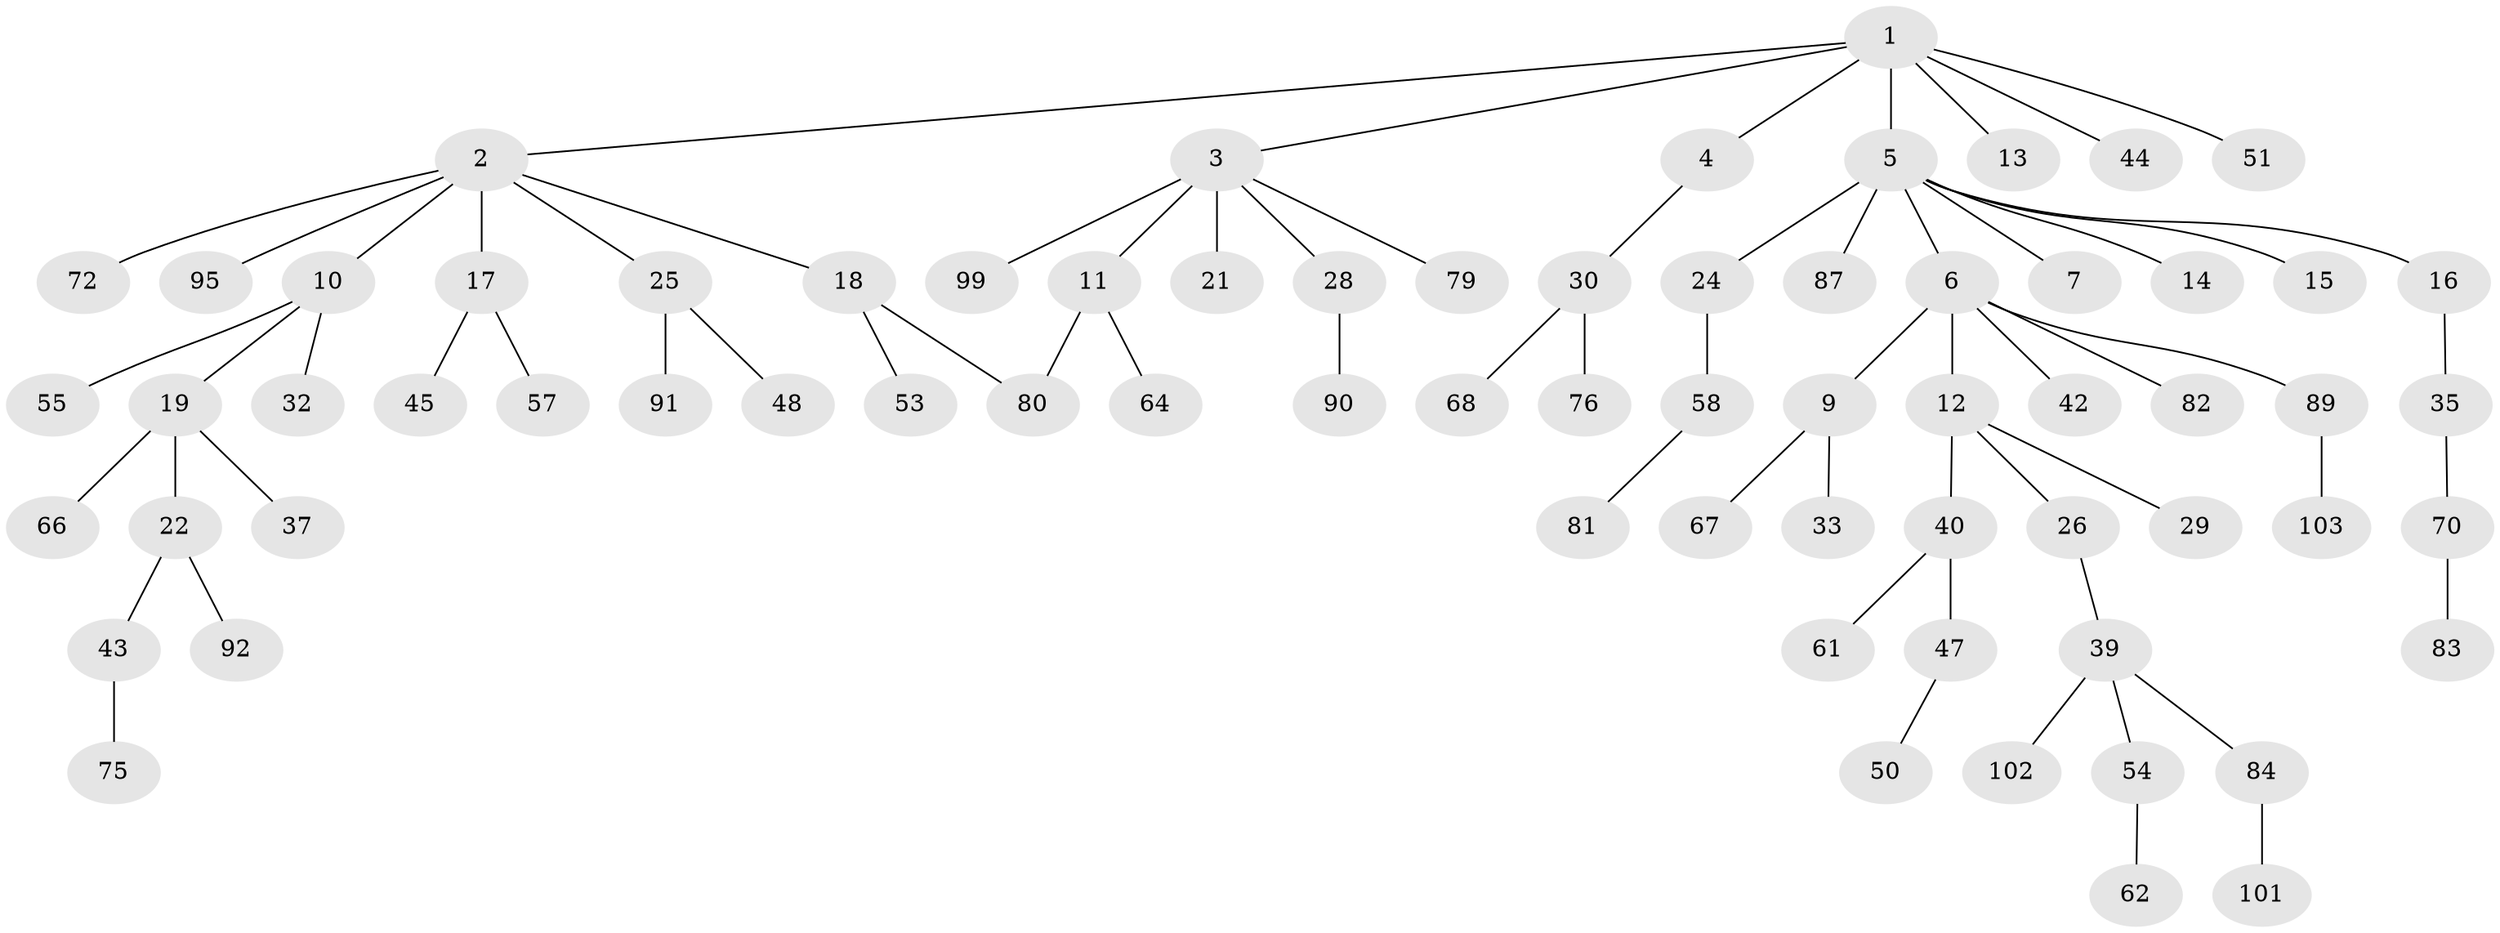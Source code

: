 // original degree distribution, {8: 0.009345794392523364, 5: 0.009345794392523364, 7: 0.009345794392523364, 2: 0.2803738317757009, 9: 0.009345794392523364, 4: 0.09345794392523364, 1: 0.4766355140186916, 3: 0.11214953271028037}
// Generated by graph-tools (version 1.1) at 2025/10/02/27/25 16:10:56]
// undirected, 71 vertices, 71 edges
graph export_dot {
graph [start="1"]
  node [color=gray90,style=filled];
  1 [super="+71"];
  2 [super="+8"];
  3 [super="+73"];
  4;
  5 [super="+27"];
  6 [super="+20"];
  7 [super="+65"];
  9 [super="+41"];
  10 [super="+38"];
  11 [super="+86"];
  12 [super="+23"];
  13;
  14 [super="+69"];
  15;
  16;
  17 [super="+60"];
  18 [super="+85"];
  19;
  21;
  22 [super="+34"];
  24 [super="+36"];
  25 [super="+77"];
  26 [super="+31"];
  28 [super="+59"];
  29;
  30 [super="+46"];
  32;
  33 [super="+63"];
  35;
  37;
  39 [super="+52"];
  40 [super="+49"];
  42 [super="+78"];
  43 [super="+56"];
  44;
  45;
  47;
  48;
  50;
  51;
  53 [super="+104"];
  54 [super="+74"];
  55;
  57;
  58;
  61;
  62;
  64;
  66 [super="+88"];
  67 [super="+93"];
  68;
  70;
  72;
  75 [super="+106"];
  76;
  79 [super="+97"];
  80 [super="+105"];
  81 [super="+98"];
  82;
  83 [super="+94"];
  84 [super="+96"];
  87;
  89 [super="+107"];
  90;
  91;
  92;
  95;
  99 [super="+100"];
  101;
  102;
  103;
  1 -- 2;
  1 -- 3;
  1 -- 4;
  1 -- 5;
  1 -- 13;
  1 -- 44;
  1 -- 51;
  2 -- 10;
  2 -- 25;
  2 -- 72;
  2 -- 17;
  2 -- 18;
  2 -- 95;
  3 -- 11;
  3 -- 21;
  3 -- 28;
  3 -- 79;
  3 -- 99 [weight=2];
  4 -- 30;
  5 -- 6;
  5 -- 7;
  5 -- 14;
  5 -- 15;
  5 -- 16;
  5 -- 24;
  5 -- 87;
  6 -- 9;
  6 -- 12;
  6 -- 89;
  6 -- 42;
  6 -- 82;
  9 -- 33;
  9 -- 67;
  10 -- 19;
  10 -- 32;
  10 -- 55;
  11 -- 64;
  11 -- 80;
  12 -- 40;
  12 -- 26;
  12 -- 29;
  16 -- 35;
  17 -- 45;
  17 -- 57;
  18 -- 53;
  18 -- 80;
  19 -- 22;
  19 -- 37;
  19 -- 66;
  22 -- 43;
  22 -- 92;
  24 -- 58;
  25 -- 48;
  25 -- 91;
  26 -- 39;
  28 -- 90;
  30 -- 68;
  30 -- 76;
  35 -- 70;
  39 -- 84;
  39 -- 54;
  39 -- 102;
  40 -- 47;
  40 -- 61;
  43 -- 75;
  47 -- 50;
  54 -- 62;
  58 -- 81;
  70 -- 83;
  84 -- 101;
  89 -- 103;
}
